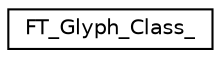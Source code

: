 digraph "Graphical Class Hierarchy"
{
 // LATEX_PDF_SIZE
  edge [fontname="Helvetica",fontsize="10",labelfontname="Helvetica",labelfontsize="10"];
  node [fontname="Helvetica",fontsize="10",shape=record];
  rankdir="LR";
  Node0 [label="FT_Glyph_Class_",height=0.2,width=0.4,color="black", fillcolor="white", style="filled",URL="$de/dca/structFT__Glyph__Class__.html",tooltip=" "];
}
